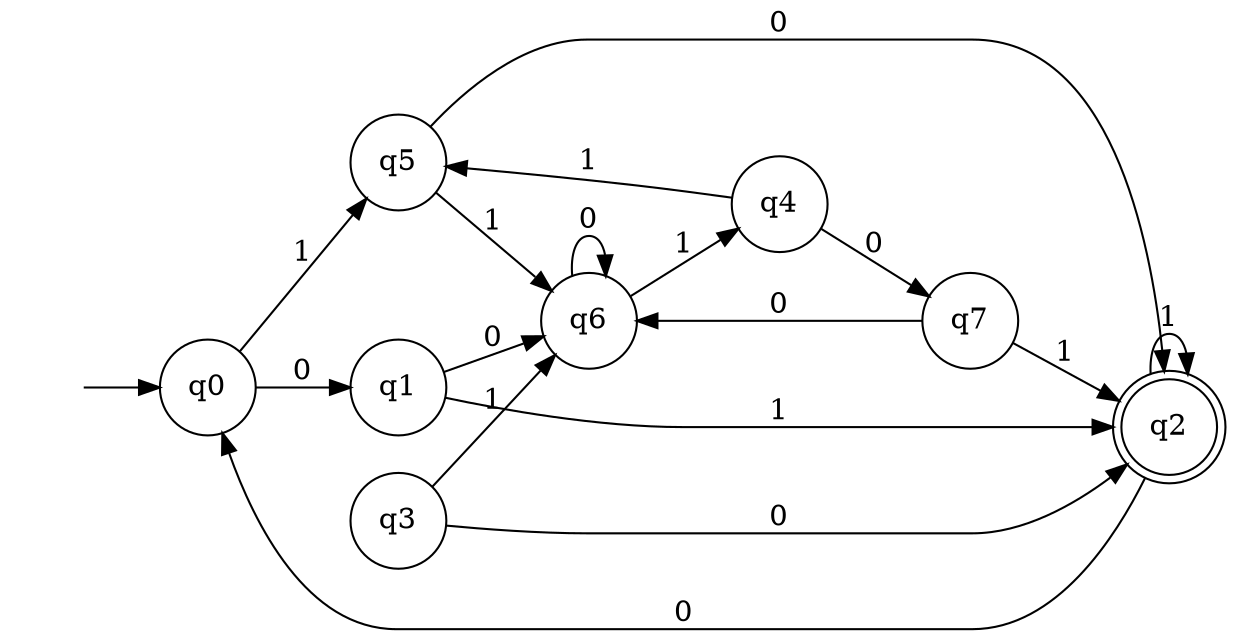 digraph E3 {
	/* configuracoes de design e layout */
	node [shape = circle];
	rankdir = "LR";

	/* estado inicial */
	x [style = invis];
	x -> q0;

	/* estados finais */
	q2 [shape = doublecircle];

	/* outros estados */
	q6;
	q5;
	q7;
	q1;
	q4;
	q3;
	q0;

	/* transicoes */
	q0 -> q1 [label = "0"];
	q0 -> q5 [label = "1"];
	q1 -> q6 [label = "0"];
	q1 -> q2 [label = "1"];
	q2 -> q0 [label = "0"];
	q2 -> q2 [label = "1"];
	q3 -> q2 [label = "0"];
	q3 -> q6 [label = "1"];
	q4 -> q7 [label = "0"];
	q4 -> q5 [label = "1"];
	q5 -> q2 [label = "0"];
	q5 -> q6 [label = "1"];
	q6 -> q6 [label = "0"];
	q6 -> q4 [label = "1"];
	q7 -> q6 [label = "0"];
	q7 -> q2 [label = "1"];
}
